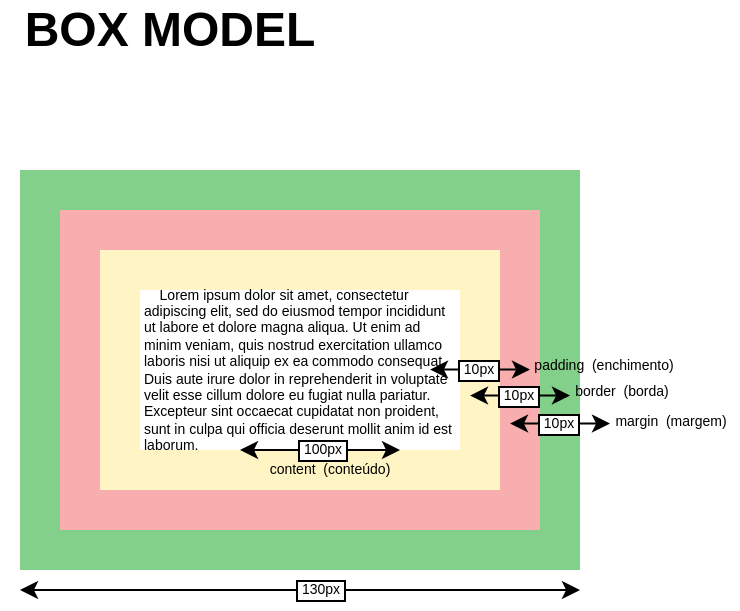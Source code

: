<mxfile version="13.0.3" type="device"><diagram id="JLMT93AqILBi4m5vZv4w" name="Page-1"><mxGraphModel dx="369" dy="188" grid="1" gridSize="10" guides="1" tooltips="1" connect="1" arrows="1" fold="1" page="1" pageScale="1" pageWidth="1100" pageHeight="600" math="0" shadow="0"><root><mxCell id="0"/><mxCell id="1" parent="0"/><mxCell id="lUnssczZmJSEl6XpFl3B-3" value="" style="rounded=0;whiteSpace=wrap;html=1;fontSize=7;align=left;strokeWidth=20;strokeColor=#FFF4C3;fillColor=none;" parent="1" vertex="1"><mxGeometry x="270" y="150" width="180" height="100" as="geometry"/></mxCell><mxCell id="lUnssczZmJSEl6XpFl3B-4" value="" style="rounded=0;whiteSpace=wrap;html=1;fontSize=7;align=left;strokeWidth=20;strokeColor=#F8AEAE;fillColor=none;" parent="1" vertex="1"><mxGeometry x="250" y="130" width="220" height="140" as="geometry"/></mxCell><mxCell id="lUnssczZmJSEl6XpFl3B-5" value="" style="rounded=0;whiteSpace=wrap;html=1;fontSize=7;align=left;strokeWidth=20;strokeColor=#83D08B;fillColor=none;" parent="1" vertex="1"><mxGeometry x="230" y="110" width="260" height="180" as="geometry"/></mxCell><mxCell id="lUnssczZmJSEl6XpFl3B-1" value="&amp;nbsp; &amp;nbsp; Lorem ipsum dolor sit amet, consectetur adipiscing elit, sed do eiusmod tempor incididunt ut labore et dolore magna aliqua. Ut enim ad minim veniam, quis nostrud exercitation ullamco laboris nisi ut aliquip ex ea commodo consequat. Duis aute irure dolor in reprehenderit in voluptate velit esse cillum dolore eu fugiat nulla pariatur. Excepteur sint occaecat cupidatat non proident, sunt in culpa qui officia deserunt mollit anim id est laborum." style="text;html=1;strokeColor=none;fillColor=none;align=left;verticalAlign=middle;whiteSpace=wrap;rounded=0;fontSize=7;" parent="1" vertex="1"><mxGeometry x="280" y="160" width="160" height="80" as="geometry"/></mxCell><mxCell id="lUnssczZmJSEl6XpFl3B-6" value="" style="endArrow=classic;startArrow=classic;html=1;fontSize=7;" parent="1" edge="1"><mxGeometry width="50" height="50" relative="1" as="geometry"><mxPoint x="330" y="240" as="sourcePoint"/><mxPoint x="410" y="240" as="targetPoint"/><Array as="points"><mxPoint x="370" y="240"/></Array></mxGeometry></mxCell><mxCell id="lUnssczZmJSEl6XpFl3B-8" value="&amp;nbsp;100px&amp;nbsp;" style="edgeLabel;html=1;align=center;verticalAlign=middle;resizable=0;points=[];fontSize=7;labelBorderColor=#000000;" parent="lUnssczZmJSEl6XpFl3B-6" vertex="1" connectable="0"><mxGeometry x="0.235" relative="1" as="geometry"><mxPoint x="-9.2" as="offset"/></mxGeometry></mxCell><mxCell id="lUnssczZmJSEl6XpFl3B-9" value="" style="endArrow=classic;startArrow=classic;html=1;fontSize=7;" parent="1" edge="1"><mxGeometry width="50" height="50" relative="1" as="geometry"><mxPoint x="425" y="199.8" as="sourcePoint"/><mxPoint x="475" y="199.8" as="targetPoint"/><Array as="points"><mxPoint x="465" y="199.8"/></Array></mxGeometry></mxCell><mxCell id="lUnssczZmJSEl6XpFl3B-10" value="&amp;nbsp;10px&amp;nbsp;" style="edgeLabel;html=1;align=center;verticalAlign=middle;resizable=0;points=[];fontSize=7;labelBorderColor=#000000;" parent="lUnssczZmJSEl6XpFl3B-9" vertex="1" connectable="0"><mxGeometry x="0.235" relative="1" as="geometry"><mxPoint x="-6.8" as="offset"/></mxGeometry></mxCell><mxCell id="lUnssczZmJSEl6XpFl3B-11" value="" style="endArrow=classic;startArrow=classic;html=1;fontSize=7;" parent="1" edge="1"><mxGeometry width="50" height="50" relative="1" as="geometry"><mxPoint x="445" y="212.8" as="sourcePoint"/><mxPoint x="495" y="212.8" as="targetPoint"/><Array as="points"><mxPoint x="485" y="212.8"/></Array></mxGeometry></mxCell><mxCell id="lUnssczZmJSEl6XpFl3B-12" value="&amp;nbsp;10px&amp;nbsp;" style="edgeLabel;html=1;align=center;verticalAlign=middle;resizable=0;points=[];fontSize=7;labelBorderColor=#000000;" parent="lUnssczZmJSEl6XpFl3B-11" vertex="1" connectable="0"><mxGeometry x="0.235" relative="1" as="geometry"><mxPoint x="-6.8" as="offset"/></mxGeometry></mxCell><mxCell id="lUnssczZmJSEl6XpFl3B-13" value="" style="endArrow=classic;startArrow=classic;html=1;fontSize=7;" parent="1" edge="1"><mxGeometry width="50" height="50" relative="1" as="geometry"><mxPoint x="465" y="226.8" as="sourcePoint"/><mxPoint x="515" y="226.8" as="targetPoint"/><Array as="points"><mxPoint x="505" y="226.8"/></Array></mxGeometry></mxCell><mxCell id="lUnssczZmJSEl6XpFl3B-14" value="&amp;nbsp;10px&amp;nbsp;" style="edgeLabel;html=1;align=center;verticalAlign=middle;resizable=0;points=[];fontSize=7;labelBorderColor=#000000;" parent="lUnssczZmJSEl6XpFl3B-13" vertex="1" connectable="0"><mxGeometry x="0.235" relative="1" as="geometry"><mxPoint x="-6.8" as="offset"/></mxGeometry></mxCell><mxCell id="lUnssczZmJSEl6XpFl3B-16" value="" style="endArrow=classic;startArrow=classic;html=1;fontSize=7;" parent="1" edge="1"><mxGeometry width="50" height="50" relative="1" as="geometry"><mxPoint x="220" y="310" as="sourcePoint"/><mxPoint x="500" y="310" as="targetPoint"/><Array as="points"><mxPoint x="370" y="310"/></Array></mxGeometry></mxCell><mxCell id="lUnssczZmJSEl6XpFl3B-17" value="&amp;nbsp;130px&amp;nbsp;" style="edgeLabel;html=1;align=center;verticalAlign=middle;resizable=0;points=[];fontSize=7;labelBorderColor=#000000;" parent="lUnssczZmJSEl6XpFl3B-16" vertex="1" connectable="0"><mxGeometry x="0.235" relative="1" as="geometry"><mxPoint x="-22.8" as="offset"/></mxGeometry></mxCell><mxCell id="lUnssczZmJSEl6XpFl3B-18" value="content&amp;nbsp; (conteúdo)" style="text;html=1;strokeColor=none;fillColor=none;align=center;verticalAlign=middle;whiteSpace=wrap;rounded=0;labelBackgroundColor=none;fontSize=7;" parent="1" vertex="1"><mxGeometry x="340" y="240" width="70" height="20" as="geometry"/></mxCell><mxCell id="lUnssczZmJSEl6XpFl3B-19" value="padding&amp;nbsp; (enchimento)" style="text;html=1;strokeColor=none;fillColor=none;align=center;verticalAlign=middle;whiteSpace=wrap;rounded=0;labelBackgroundColor=none;fontSize=7;" parent="1" vertex="1"><mxGeometry x="473" y="188" width="78" height="20" as="geometry"/></mxCell><mxCell id="lUnssczZmJSEl6XpFl3B-20" value="border&amp;nbsp; (borda)" style="text;html=1;strokeColor=none;fillColor=none;align=center;verticalAlign=middle;whiteSpace=wrap;rounded=0;labelBackgroundColor=none;fontSize=7;" parent="1" vertex="1"><mxGeometry x="485" y="201" width="72" height="20" as="geometry"/></mxCell><mxCell id="lUnssczZmJSEl6XpFl3B-21" value="margin&amp;nbsp; (margem)" style="text;html=1;strokeColor=none;fillColor=none;align=center;verticalAlign=middle;whiteSpace=wrap;rounded=0;labelBackgroundColor=none;fontSize=7;" parent="1" vertex="1"><mxGeometry x="512" y="216" width="67" height="20" as="geometry"/></mxCell><mxCell id="ap5Y4-03guv63mr9x2yM-1" value="BOX MODEL" style="text;html=1;strokeColor=none;fillColor=none;align=center;verticalAlign=middle;whiteSpace=wrap;rounded=0;fontStyle=1;fontSize=24;" vertex="1" parent="1"><mxGeometry x="210" y="20" width="170" height="20" as="geometry"/></mxCell></root></mxGraphModel></diagram></mxfile>